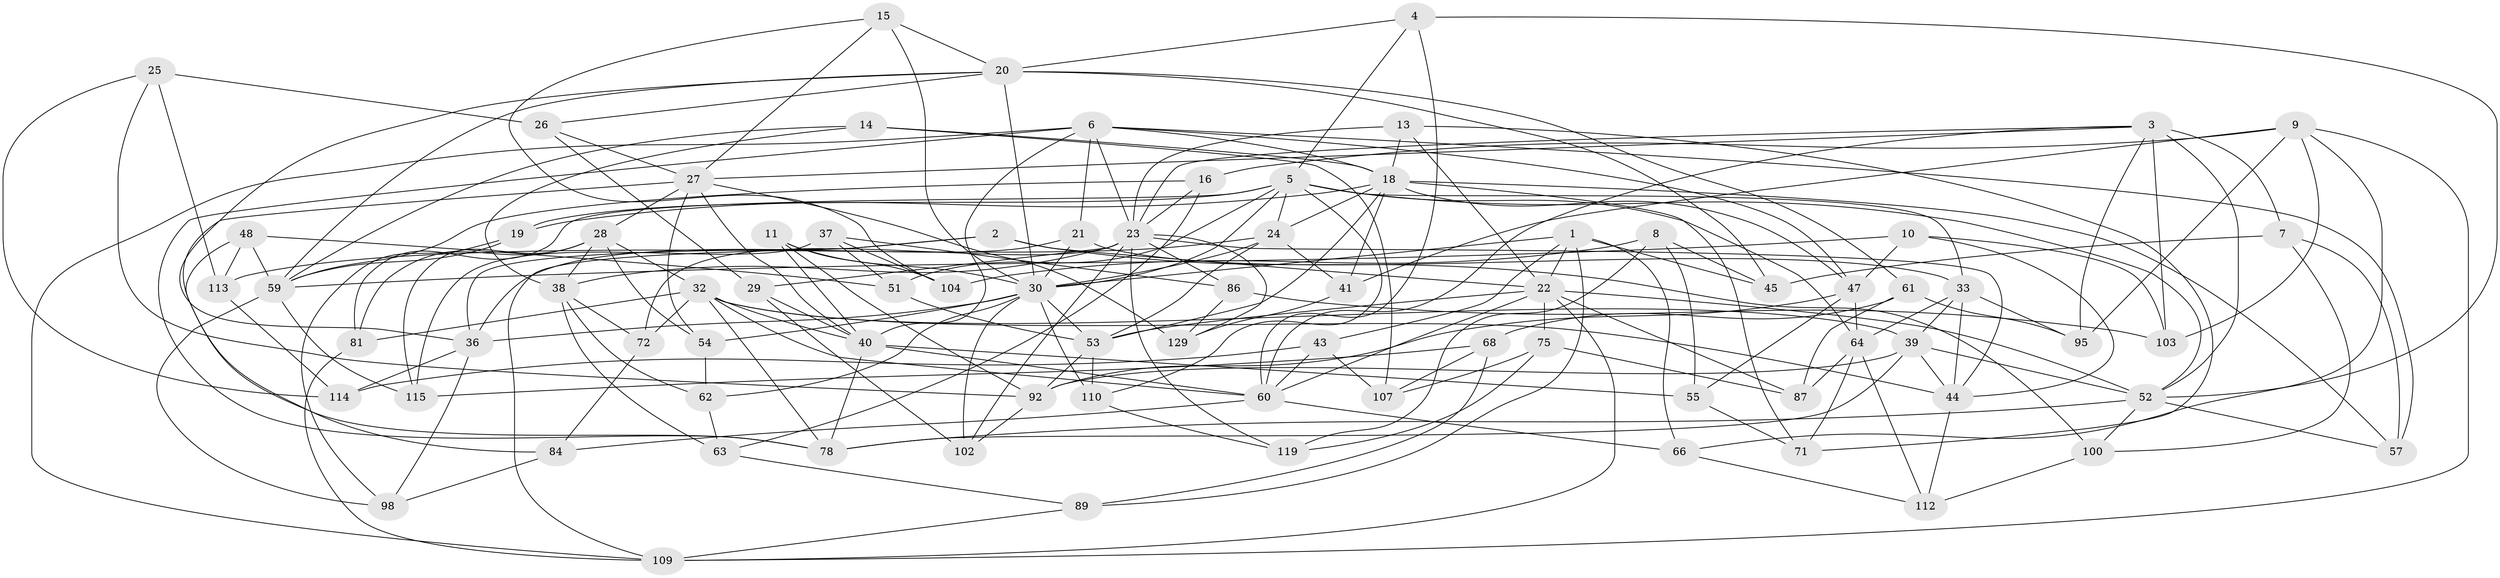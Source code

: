 // original degree distribution, {4: 1.0}
// Generated by graph-tools (version 1.1) at 2025/20/03/04/25 18:20:42]
// undirected, 80 vertices, 210 edges
graph export_dot {
graph [start="1"]
  node [color=gray90,style=filled];
  1 [super="+17"];
  2;
  3 [super="+42+126"];
  4;
  5 [super="+96+105"];
  6 [super="+49"];
  7;
  8;
  9 [super="+12"];
  10;
  11;
  13;
  14;
  15;
  16;
  18 [super="+83+70"];
  19;
  20 [super="+130+73"];
  21;
  22 [super="+35+90"];
  23 [super="+117+31"];
  24 [super="+128"];
  25;
  26;
  27 [super="+94"];
  28 [super="+120"];
  29;
  30 [super="+125+46"];
  32 [super="+34"];
  33 [super="+108"];
  36 [super="+91"];
  37;
  38 [super="+56"];
  39 [super="+69"];
  40 [super="+116+133"];
  41;
  43;
  44 [super="+77"];
  45;
  47 [super="+79"];
  48;
  51;
  52 [super="+111+74"];
  53 [super="+65+67"];
  54;
  55;
  57;
  59 [super="+85"];
  60 [super="+80+118"];
  61;
  62;
  63;
  64 [super="+97"];
  66;
  68;
  71;
  72;
  75;
  78 [super="+99"];
  81;
  84;
  86;
  87;
  89;
  92 [super="+93"];
  95;
  98;
  100;
  102;
  103;
  104;
  107;
  109 [super="+121"];
  110;
  112;
  113;
  114;
  115;
  119;
  129;
  1 -- 45;
  1 -- 30;
  1 -- 89;
  1 -- 66;
  1 -- 43;
  1 -- 22;
  2 -- 100;
  2 -- 22;
  2 -- 36;
  2 -- 109;
  3 -- 27;
  3 -- 103;
  3 -- 7;
  3 -- 23;
  3 -- 60;
  3 -- 95;
  3 -- 52 [weight=2];
  4 -- 20;
  4 -- 60;
  4 -- 5;
  4 -- 52;
  5 -- 64;
  5 -- 81;
  5 -- 24;
  5 -- 19;
  5 -- 110;
  5 -- 33;
  5 -- 51;
  5 -- 30;
  5 -- 52;
  6 -- 21;
  6 -- 23;
  6 -- 78;
  6 -- 18;
  6 -- 57;
  6 -- 109;
  6 -- 47;
  6 -- 40;
  7 -- 100;
  7 -- 45;
  7 -- 57;
  8 -- 104;
  8 -- 45;
  8 -- 119;
  8 -- 55;
  9 -- 16;
  9 -- 66;
  9 -- 109;
  9 -- 103;
  9 -- 95;
  9 -- 41;
  10 -- 44;
  10 -- 103;
  10 -- 47;
  10 -- 59;
  11 -- 104;
  11 -- 30;
  11 -- 92;
  11 -- 40;
  13 -- 71;
  13 -- 22;
  13 -- 18;
  13 -- 23;
  14 -- 107;
  14 -- 38;
  14 -- 18;
  14 -- 59;
  15 -- 104;
  15 -- 30;
  15 -- 20;
  15 -- 27;
  16 -- 63;
  16 -- 59;
  16 -- 23;
  18 -- 41;
  18 -- 19;
  18 -- 53;
  18 -- 71;
  18 -- 24;
  18 -- 57;
  18 -- 47;
  19 -- 98;
  19 -- 59;
  20 -- 30;
  20 -- 36;
  20 -- 45;
  20 -- 26;
  20 -- 61;
  20 -- 59;
  21 -- 33;
  21 -- 36;
  21 -- 30;
  22 -- 52 [weight=2];
  22 -- 87;
  22 -- 75;
  22 -- 60;
  22 -- 109;
  22 -- 53;
  23 -- 86;
  23 -- 129;
  23 -- 29;
  23 -- 44;
  23 -- 102;
  23 -- 72;
  23 -- 38;
  23 -- 119;
  24 -- 41;
  24 -- 53;
  24 -- 113;
  24 -- 30;
  25 -- 113;
  25 -- 26;
  25 -- 92;
  25 -- 114;
  26 -- 29;
  26 -- 27;
  27 -- 54;
  27 -- 129;
  27 -- 78;
  27 -- 28;
  27 -- 40;
  28 -- 38;
  28 -- 81;
  28 -- 115;
  28 -- 32;
  28 -- 54;
  29 -- 102;
  29 -- 40;
  30 -- 102;
  30 -- 54;
  30 -- 110;
  30 -- 36;
  30 -- 53 [weight=2];
  30 -- 62;
  32 -- 72;
  32 -- 44;
  32 -- 81;
  32 -- 60;
  32 -- 39;
  32 -- 78;
  32 -- 40;
  33 -- 39;
  33 -- 44;
  33 -- 95;
  33 -- 64;
  36 -- 114;
  36 -- 98;
  37 -- 115;
  37 -- 104;
  37 -- 51;
  37 -- 86;
  38 -- 63;
  38 -- 72;
  38 -- 62;
  39 -- 44;
  39 -- 92;
  39 -- 78;
  39 -- 52;
  40 -- 78;
  40 -- 55;
  40 -- 60;
  41 -- 129;
  43 -- 114;
  43 -- 107;
  43 -- 60;
  44 -- 112;
  47 -- 64;
  47 -- 55;
  47 -- 92;
  48 -- 84;
  48 -- 51;
  48 -- 59;
  48 -- 113;
  51 -- 53;
  52 -- 57;
  52 -- 100;
  52 -- 78;
  53 -- 92;
  53 -- 110;
  54 -- 62;
  55 -- 71;
  59 -- 115;
  59 -- 98;
  60 -- 66;
  60 -- 84;
  61 -- 87;
  61 -- 95;
  61 -- 68;
  62 -- 63;
  63 -- 89;
  64 -- 87;
  64 -- 112;
  64 -- 71;
  66 -- 112;
  68 -- 115;
  68 -- 107;
  68 -- 89;
  72 -- 84;
  75 -- 119;
  75 -- 107;
  75 -- 87;
  81 -- 109;
  84 -- 98;
  86 -- 129;
  86 -- 103;
  89 -- 109;
  92 -- 102;
  100 -- 112;
  110 -- 119;
  113 -- 114;
}
